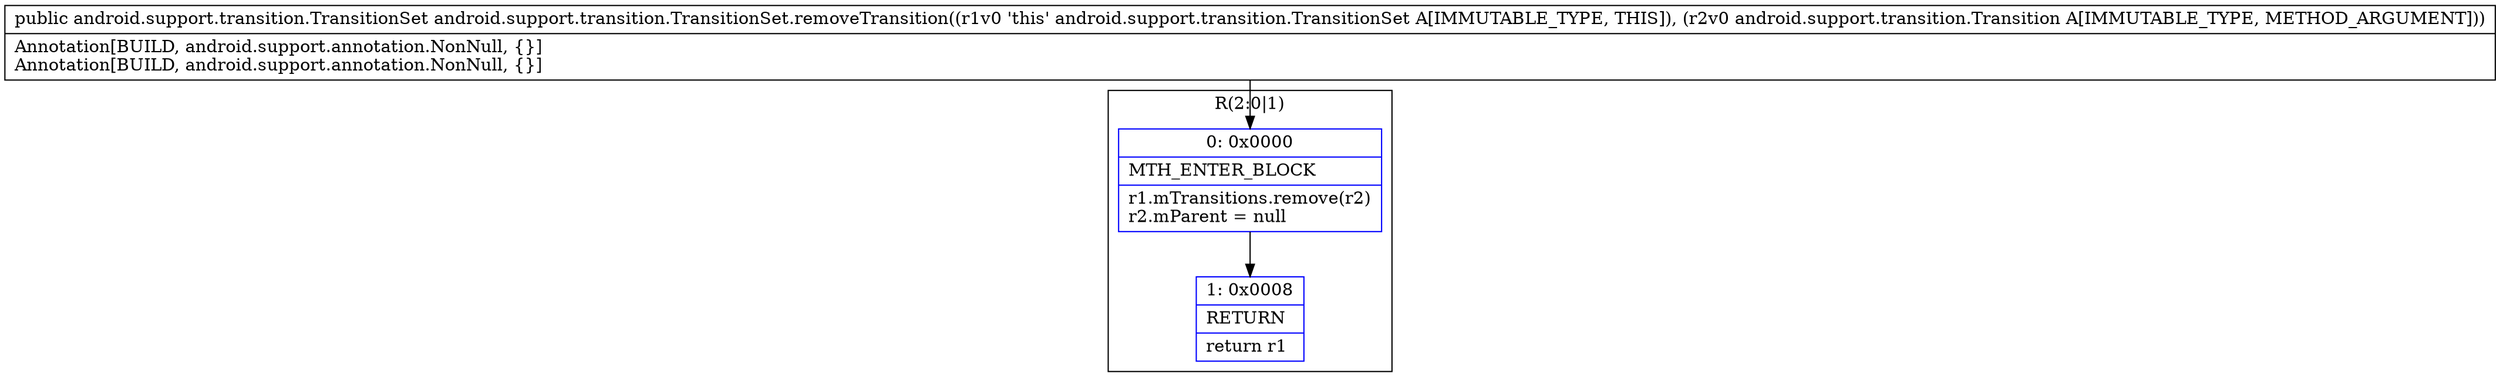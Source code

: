 digraph "CFG forandroid.support.transition.TransitionSet.removeTransition(Landroid\/support\/transition\/Transition;)Landroid\/support\/transition\/TransitionSet;" {
subgraph cluster_Region_1030684559 {
label = "R(2:0|1)";
node [shape=record,color=blue];
Node_0 [shape=record,label="{0\:\ 0x0000|MTH_ENTER_BLOCK\l|r1.mTransitions.remove(r2)\lr2.mParent = null\l}"];
Node_1 [shape=record,label="{1\:\ 0x0008|RETURN\l|return r1\l}"];
}
MethodNode[shape=record,label="{public android.support.transition.TransitionSet android.support.transition.TransitionSet.removeTransition((r1v0 'this' android.support.transition.TransitionSet A[IMMUTABLE_TYPE, THIS]), (r2v0 android.support.transition.Transition A[IMMUTABLE_TYPE, METHOD_ARGUMENT]))  | Annotation[BUILD, android.support.annotation.NonNull, \{\}]\lAnnotation[BUILD, android.support.annotation.NonNull, \{\}]\l}"];
MethodNode -> Node_0;
Node_0 -> Node_1;
}

